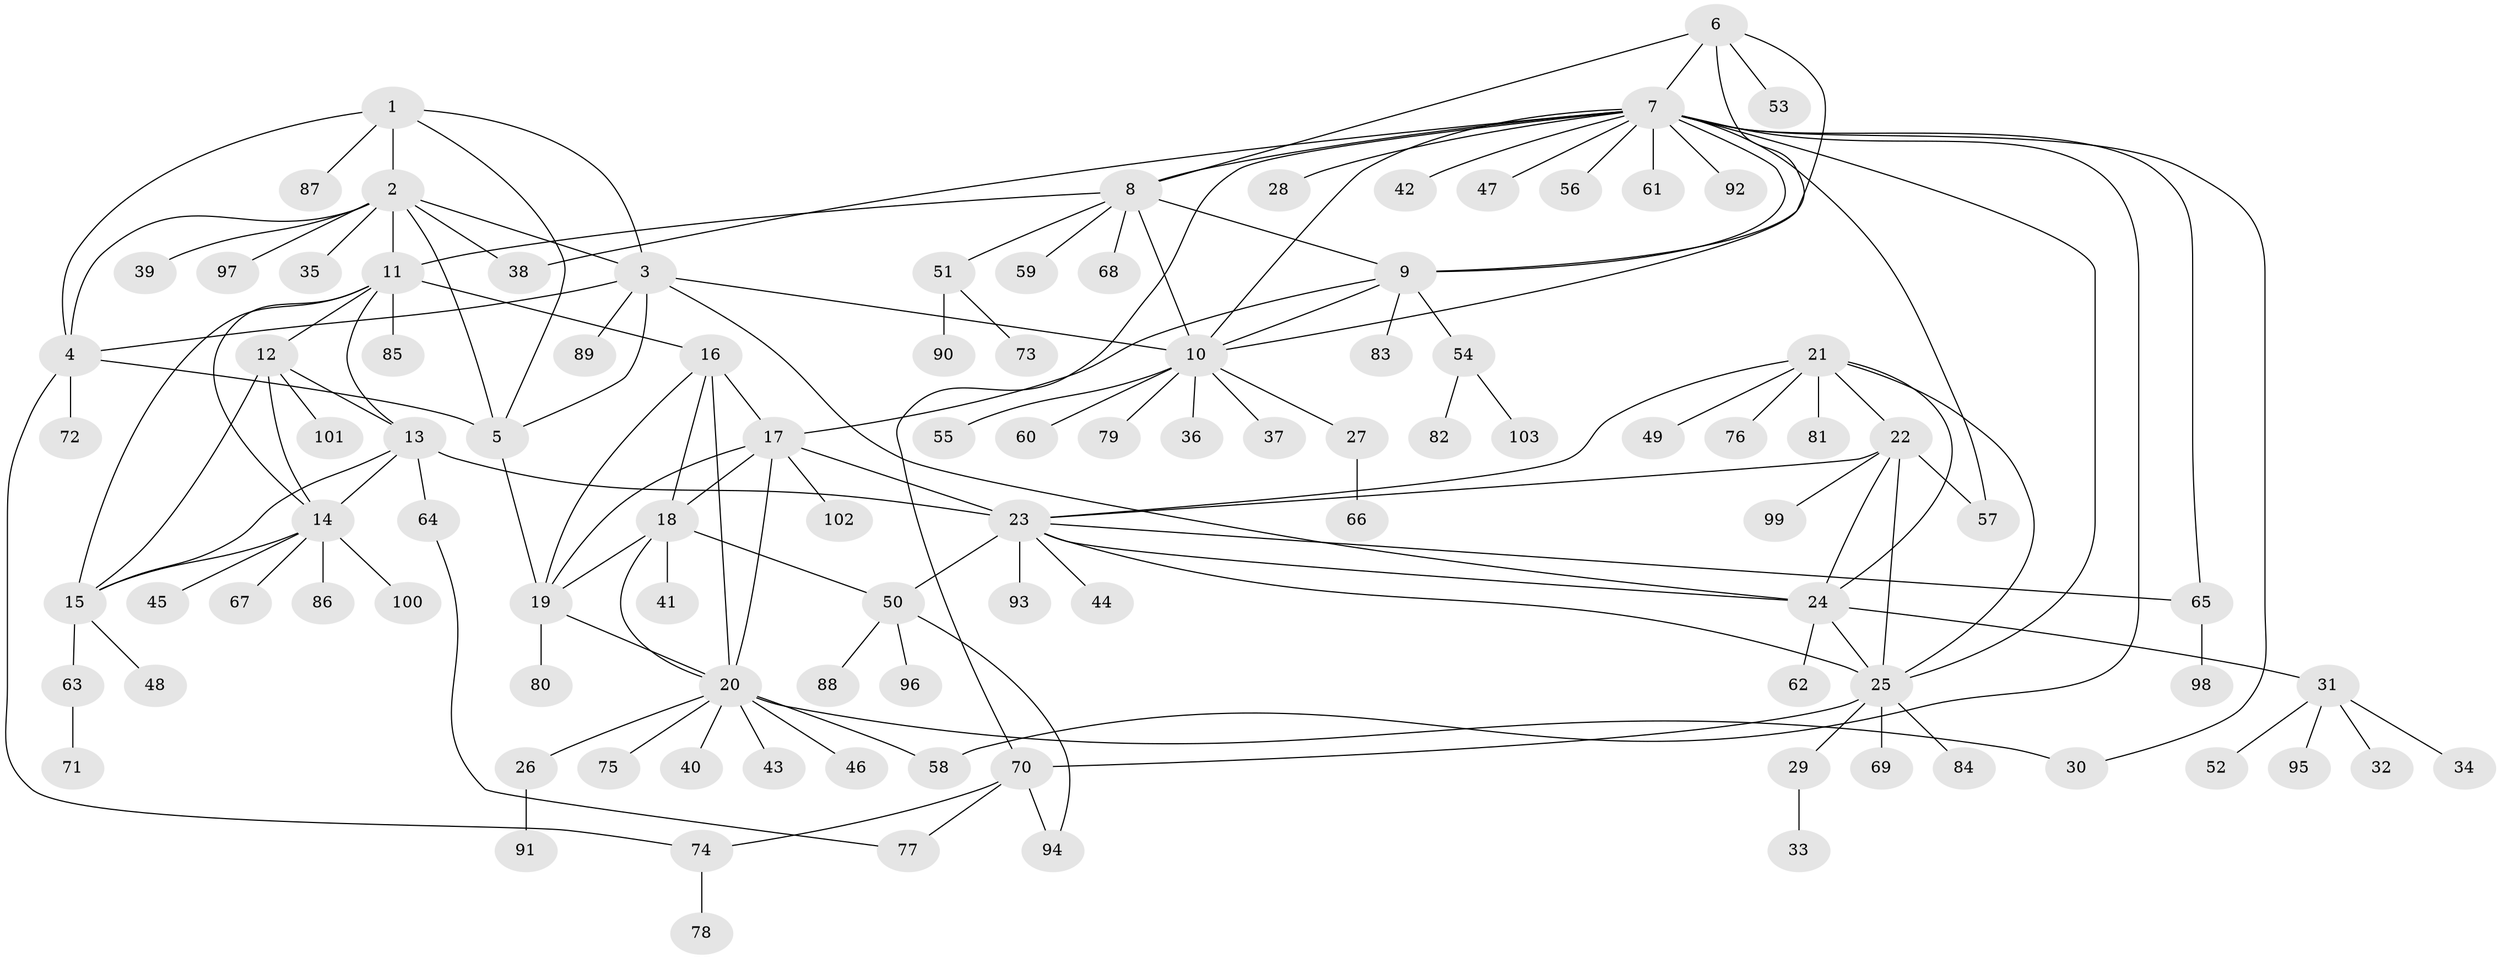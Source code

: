 // coarse degree distribution, {1: 0.4262295081967213, 7: 0.06557377049180328, 2: 0.14754098360655737, 5: 0.11475409836065574, 9: 0.03278688524590164, 6: 0.08196721311475409, 4: 0.09836065573770492, 15: 0.01639344262295082, 8: 0.01639344262295082}
// Generated by graph-tools (version 1.1) at 2025/37/03/04/25 23:37:34]
// undirected, 103 vertices, 148 edges
graph export_dot {
  node [color=gray90,style=filled];
  1;
  2;
  3;
  4;
  5;
  6;
  7;
  8;
  9;
  10;
  11;
  12;
  13;
  14;
  15;
  16;
  17;
  18;
  19;
  20;
  21;
  22;
  23;
  24;
  25;
  26;
  27;
  28;
  29;
  30;
  31;
  32;
  33;
  34;
  35;
  36;
  37;
  38;
  39;
  40;
  41;
  42;
  43;
  44;
  45;
  46;
  47;
  48;
  49;
  50;
  51;
  52;
  53;
  54;
  55;
  56;
  57;
  58;
  59;
  60;
  61;
  62;
  63;
  64;
  65;
  66;
  67;
  68;
  69;
  70;
  71;
  72;
  73;
  74;
  75;
  76;
  77;
  78;
  79;
  80;
  81;
  82;
  83;
  84;
  85;
  86;
  87;
  88;
  89;
  90;
  91;
  92;
  93;
  94;
  95;
  96;
  97;
  98;
  99;
  100;
  101;
  102;
  103;
  1 -- 2;
  1 -- 3;
  1 -- 4;
  1 -- 5;
  1 -- 87;
  2 -- 3;
  2 -- 4;
  2 -- 5;
  2 -- 11;
  2 -- 35;
  2 -- 38;
  2 -- 39;
  2 -- 97;
  3 -- 4;
  3 -- 5;
  3 -- 10;
  3 -- 24;
  3 -- 89;
  4 -- 5;
  4 -- 72;
  4 -- 74;
  5 -- 19;
  6 -- 7;
  6 -- 8;
  6 -- 9;
  6 -- 10;
  6 -- 53;
  7 -- 8;
  7 -- 9;
  7 -- 10;
  7 -- 25;
  7 -- 28;
  7 -- 30;
  7 -- 38;
  7 -- 42;
  7 -- 47;
  7 -- 56;
  7 -- 57;
  7 -- 58;
  7 -- 61;
  7 -- 65;
  7 -- 70;
  7 -- 92;
  8 -- 9;
  8 -- 10;
  8 -- 11;
  8 -- 51;
  8 -- 59;
  8 -- 68;
  9 -- 10;
  9 -- 17;
  9 -- 54;
  9 -- 83;
  10 -- 27;
  10 -- 36;
  10 -- 37;
  10 -- 55;
  10 -- 60;
  10 -- 79;
  11 -- 12;
  11 -- 13;
  11 -- 14;
  11 -- 15;
  11 -- 16;
  11 -- 85;
  12 -- 13;
  12 -- 14;
  12 -- 15;
  12 -- 101;
  13 -- 14;
  13 -- 15;
  13 -- 23;
  13 -- 64;
  14 -- 15;
  14 -- 45;
  14 -- 67;
  14 -- 86;
  14 -- 100;
  15 -- 48;
  15 -- 63;
  16 -- 17;
  16 -- 18;
  16 -- 19;
  16 -- 20;
  17 -- 18;
  17 -- 19;
  17 -- 20;
  17 -- 23;
  17 -- 102;
  18 -- 19;
  18 -- 20;
  18 -- 41;
  18 -- 50;
  19 -- 20;
  19 -- 80;
  20 -- 26;
  20 -- 30;
  20 -- 40;
  20 -- 43;
  20 -- 46;
  20 -- 58;
  20 -- 75;
  21 -- 22;
  21 -- 23;
  21 -- 24;
  21 -- 25;
  21 -- 49;
  21 -- 76;
  21 -- 81;
  22 -- 23;
  22 -- 24;
  22 -- 25;
  22 -- 57;
  22 -- 99;
  23 -- 24;
  23 -- 25;
  23 -- 44;
  23 -- 50;
  23 -- 65;
  23 -- 93;
  24 -- 25;
  24 -- 31;
  24 -- 62;
  25 -- 29;
  25 -- 69;
  25 -- 70;
  25 -- 84;
  26 -- 91;
  27 -- 66;
  29 -- 33;
  31 -- 32;
  31 -- 34;
  31 -- 52;
  31 -- 95;
  50 -- 88;
  50 -- 94;
  50 -- 96;
  51 -- 73;
  51 -- 90;
  54 -- 82;
  54 -- 103;
  63 -- 71;
  64 -- 77;
  65 -- 98;
  70 -- 74;
  70 -- 77;
  70 -- 94;
  74 -- 78;
}
